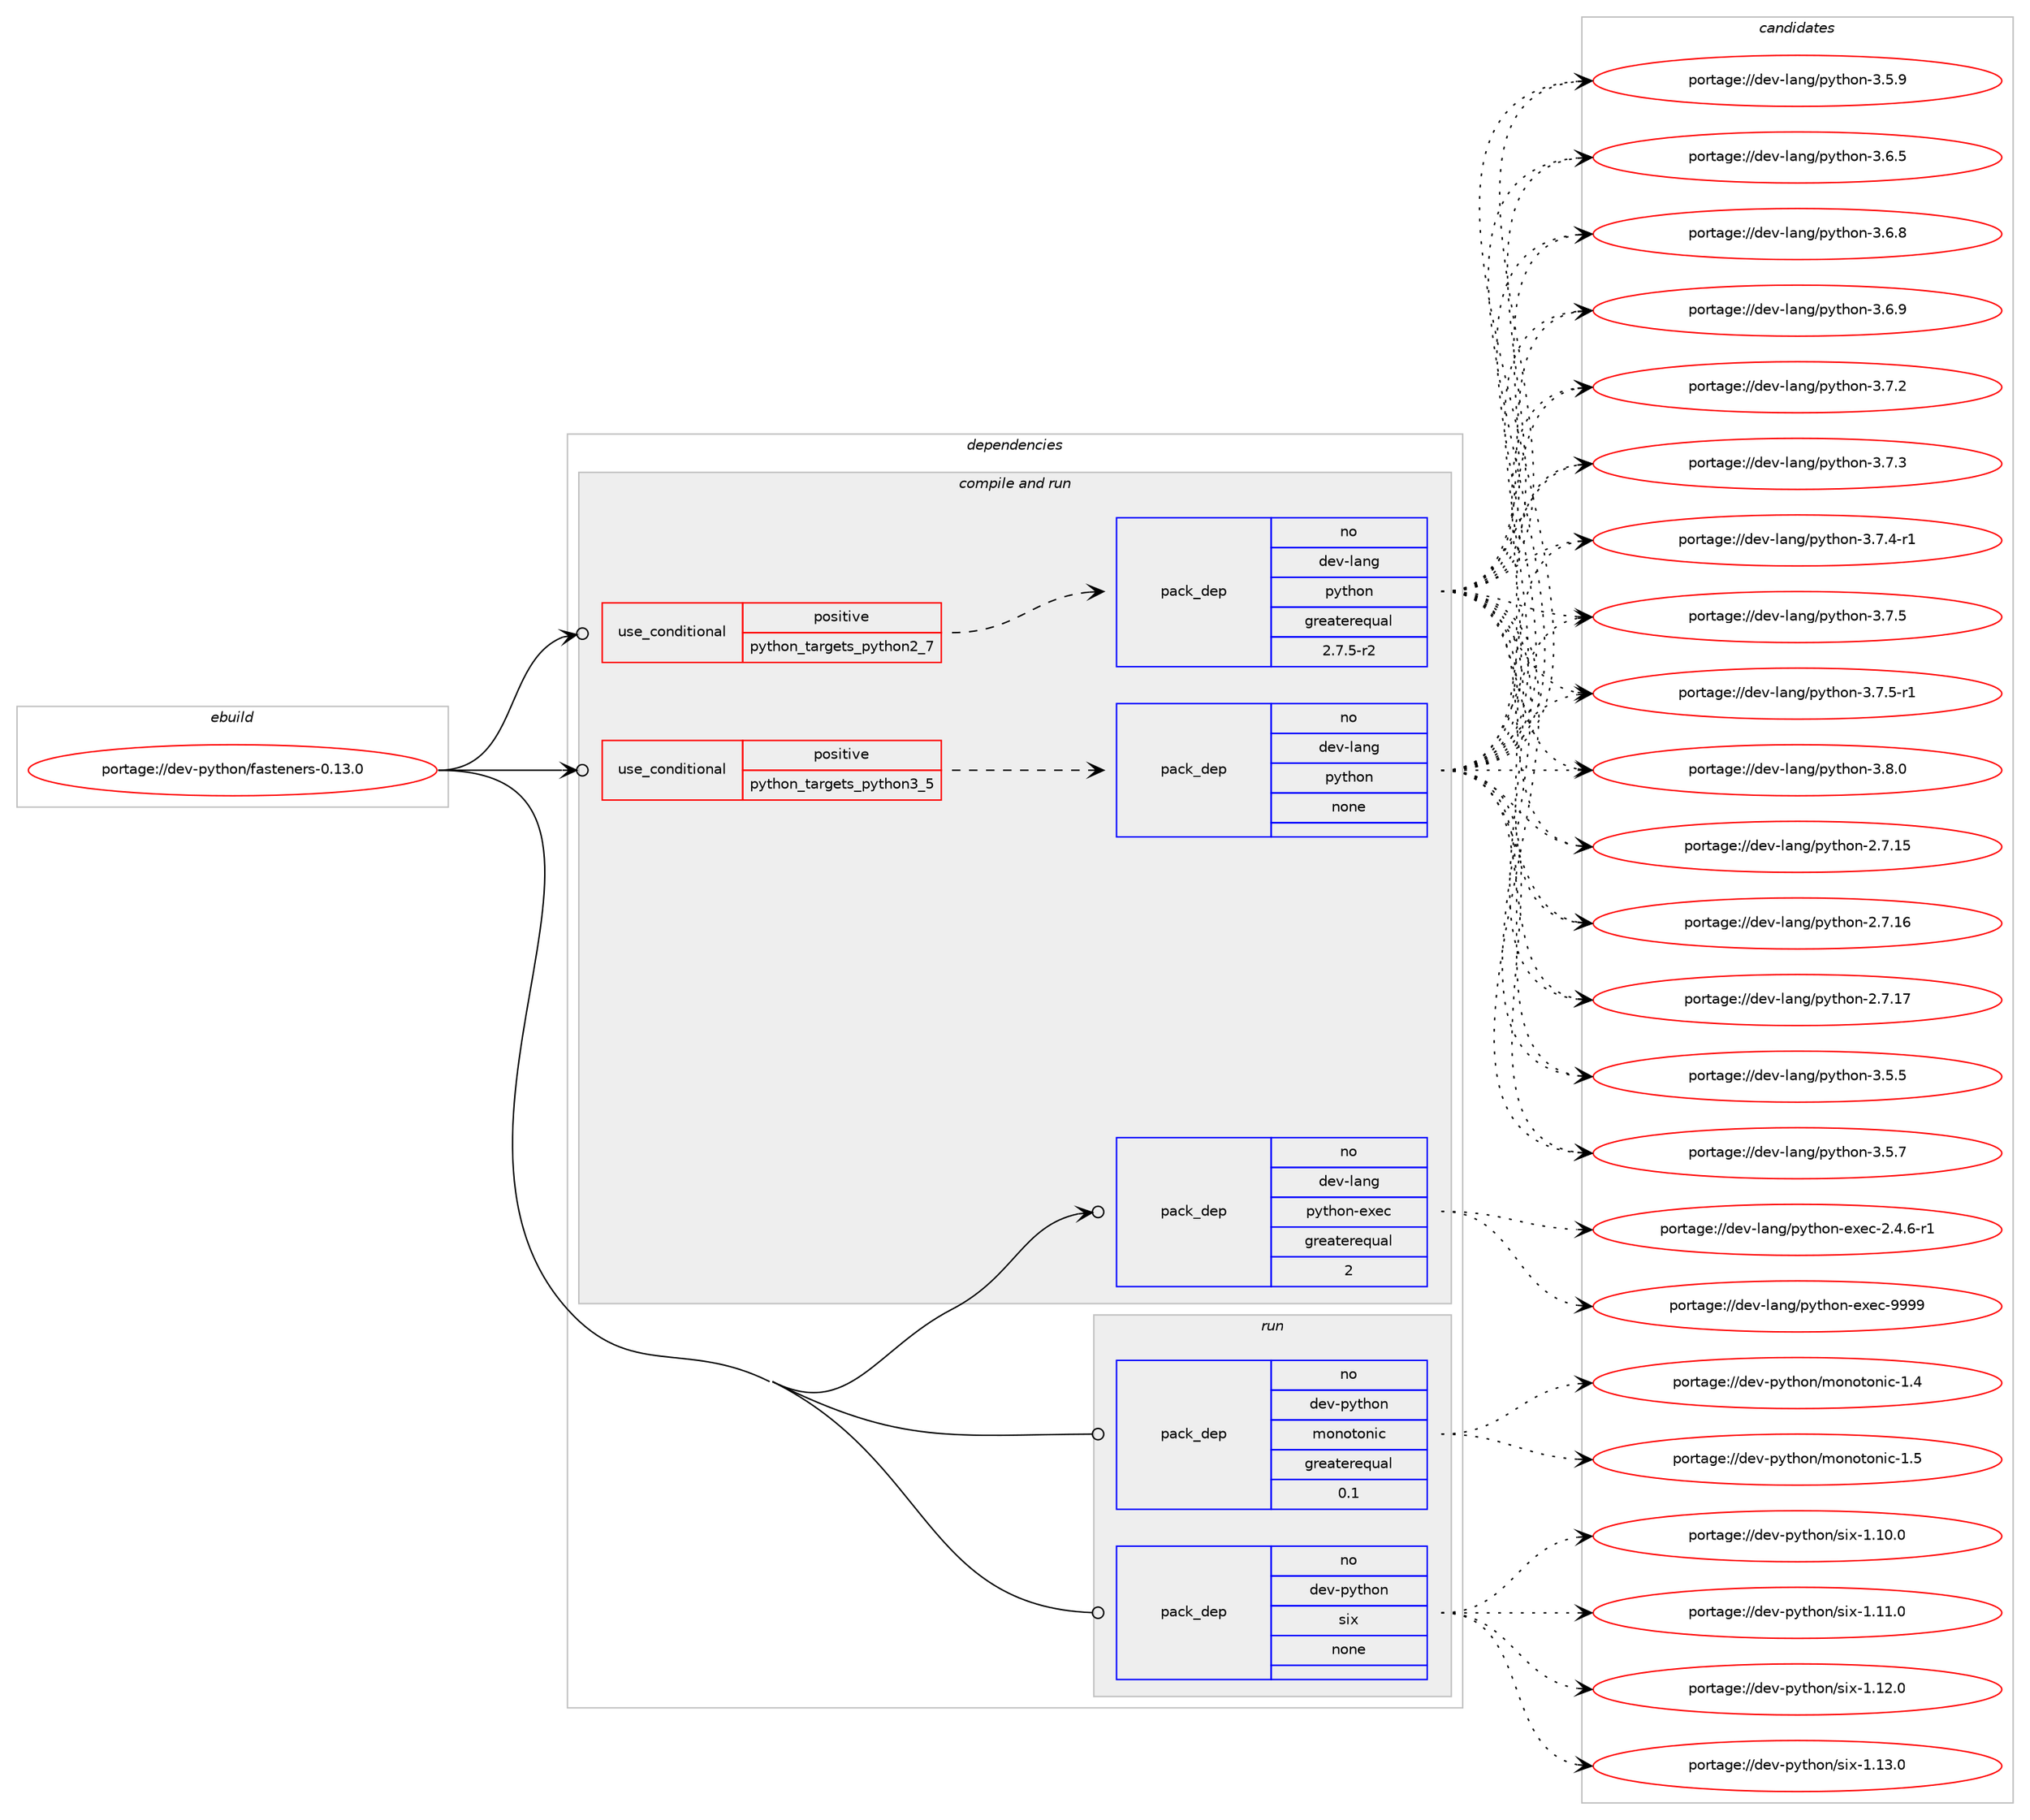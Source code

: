 digraph prolog {

# *************
# Graph options
# *************

newrank=true;
concentrate=true;
compound=true;
graph [rankdir=LR,fontname=Helvetica,fontsize=10,ranksep=1.5];#, ranksep=2.5, nodesep=0.2];
edge  [arrowhead=vee];
node  [fontname=Helvetica,fontsize=10];

# **********
# The ebuild
# **********

subgraph cluster_leftcol {
color=gray;
rank=same;
label=<<i>ebuild</i>>;
id [label="portage://dev-python/fasteners-0.13.0", color=red, width=4, href="../dev-python/fasteners-0.13.0.svg"];
}

# ****************
# The dependencies
# ****************

subgraph cluster_midcol {
color=gray;
label=<<i>dependencies</i>>;
subgraph cluster_compile {
fillcolor="#eeeeee";
style=filled;
label=<<i>compile</i>>;
}
subgraph cluster_compileandrun {
fillcolor="#eeeeee";
style=filled;
label=<<i>compile and run</i>>;
subgraph cond28382 {
dependency138679 [label=<<TABLE BORDER="0" CELLBORDER="1" CELLSPACING="0" CELLPADDING="4"><TR><TD ROWSPAN="3" CELLPADDING="10">use_conditional</TD></TR><TR><TD>positive</TD></TR><TR><TD>python_targets_python2_7</TD></TR></TABLE>>, shape=none, color=red];
subgraph pack106979 {
dependency138680 [label=<<TABLE BORDER="0" CELLBORDER="1" CELLSPACING="0" CELLPADDING="4" WIDTH="220"><TR><TD ROWSPAN="6" CELLPADDING="30">pack_dep</TD></TR><TR><TD WIDTH="110">no</TD></TR><TR><TD>dev-lang</TD></TR><TR><TD>python</TD></TR><TR><TD>greaterequal</TD></TR><TR><TD>2.7.5-r2</TD></TR></TABLE>>, shape=none, color=blue];
}
dependency138679:e -> dependency138680:w [weight=20,style="dashed",arrowhead="vee"];
}
id:e -> dependency138679:w [weight=20,style="solid",arrowhead="odotvee"];
subgraph cond28383 {
dependency138681 [label=<<TABLE BORDER="0" CELLBORDER="1" CELLSPACING="0" CELLPADDING="4"><TR><TD ROWSPAN="3" CELLPADDING="10">use_conditional</TD></TR><TR><TD>positive</TD></TR><TR><TD>python_targets_python3_5</TD></TR></TABLE>>, shape=none, color=red];
subgraph pack106980 {
dependency138682 [label=<<TABLE BORDER="0" CELLBORDER="1" CELLSPACING="0" CELLPADDING="4" WIDTH="220"><TR><TD ROWSPAN="6" CELLPADDING="30">pack_dep</TD></TR><TR><TD WIDTH="110">no</TD></TR><TR><TD>dev-lang</TD></TR><TR><TD>python</TD></TR><TR><TD>none</TD></TR><TR><TD></TD></TR></TABLE>>, shape=none, color=blue];
}
dependency138681:e -> dependency138682:w [weight=20,style="dashed",arrowhead="vee"];
}
id:e -> dependency138681:w [weight=20,style="solid",arrowhead="odotvee"];
subgraph pack106981 {
dependency138683 [label=<<TABLE BORDER="0" CELLBORDER="1" CELLSPACING="0" CELLPADDING="4" WIDTH="220"><TR><TD ROWSPAN="6" CELLPADDING="30">pack_dep</TD></TR><TR><TD WIDTH="110">no</TD></TR><TR><TD>dev-lang</TD></TR><TR><TD>python-exec</TD></TR><TR><TD>greaterequal</TD></TR><TR><TD>2</TD></TR></TABLE>>, shape=none, color=blue];
}
id:e -> dependency138683:w [weight=20,style="solid",arrowhead="odotvee"];
}
subgraph cluster_run {
fillcolor="#eeeeee";
style=filled;
label=<<i>run</i>>;
subgraph pack106982 {
dependency138684 [label=<<TABLE BORDER="0" CELLBORDER="1" CELLSPACING="0" CELLPADDING="4" WIDTH="220"><TR><TD ROWSPAN="6" CELLPADDING="30">pack_dep</TD></TR><TR><TD WIDTH="110">no</TD></TR><TR><TD>dev-python</TD></TR><TR><TD>monotonic</TD></TR><TR><TD>greaterequal</TD></TR><TR><TD>0.1</TD></TR></TABLE>>, shape=none, color=blue];
}
id:e -> dependency138684:w [weight=20,style="solid",arrowhead="odot"];
subgraph pack106983 {
dependency138685 [label=<<TABLE BORDER="0" CELLBORDER="1" CELLSPACING="0" CELLPADDING="4" WIDTH="220"><TR><TD ROWSPAN="6" CELLPADDING="30">pack_dep</TD></TR><TR><TD WIDTH="110">no</TD></TR><TR><TD>dev-python</TD></TR><TR><TD>six</TD></TR><TR><TD>none</TD></TR><TR><TD></TD></TR></TABLE>>, shape=none, color=blue];
}
id:e -> dependency138685:w [weight=20,style="solid",arrowhead="odot"];
}
}

# **************
# The candidates
# **************

subgraph cluster_choices {
rank=same;
color=gray;
label=<<i>candidates</i>>;

subgraph choice106979 {
color=black;
nodesep=1;
choiceportage10010111845108971101034711212111610411111045504655464953 [label="portage://dev-lang/python-2.7.15", color=red, width=4,href="../dev-lang/python-2.7.15.svg"];
choiceportage10010111845108971101034711212111610411111045504655464954 [label="portage://dev-lang/python-2.7.16", color=red, width=4,href="../dev-lang/python-2.7.16.svg"];
choiceportage10010111845108971101034711212111610411111045504655464955 [label="portage://dev-lang/python-2.7.17", color=red, width=4,href="../dev-lang/python-2.7.17.svg"];
choiceportage100101118451089711010347112121116104111110455146534653 [label="portage://dev-lang/python-3.5.5", color=red, width=4,href="../dev-lang/python-3.5.5.svg"];
choiceportage100101118451089711010347112121116104111110455146534655 [label="portage://dev-lang/python-3.5.7", color=red, width=4,href="../dev-lang/python-3.5.7.svg"];
choiceportage100101118451089711010347112121116104111110455146534657 [label="portage://dev-lang/python-3.5.9", color=red, width=4,href="../dev-lang/python-3.5.9.svg"];
choiceportage100101118451089711010347112121116104111110455146544653 [label="portage://dev-lang/python-3.6.5", color=red, width=4,href="../dev-lang/python-3.6.5.svg"];
choiceportage100101118451089711010347112121116104111110455146544656 [label="portage://dev-lang/python-3.6.8", color=red, width=4,href="../dev-lang/python-3.6.8.svg"];
choiceportage100101118451089711010347112121116104111110455146544657 [label="portage://dev-lang/python-3.6.9", color=red, width=4,href="../dev-lang/python-3.6.9.svg"];
choiceportage100101118451089711010347112121116104111110455146554650 [label="portage://dev-lang/python-3.7.2", color=red, width=4,href="../dev-lang/python-3.7.2.svg"];
choiceportage100101118451089711010347112121116104111110455146554651 [label="portage://dev-lang/python-3.7.3", color=red, width=4,href="../dev-lang/python-3.7.3.svg"];
choiceportage1001011184510897110103471121211161041111104551465546524511449 [label="portage://dev-lang/python-3.7.4-r1", color=red, width=4,href="../dev-lang/python-3.7.4-r1.svg"];
choiceportage100101118451089711010347112121116104111110455146554653 [label="portage://dev-lang/python-3.7.5", color=red, width=4,href="../dev-lang/python-3.7.5.svg"];
choiceportage1001011184510897110103471121211161041111104551465546534511449 [label="portage://dev-lang/python-3.7.5-r1", color=red, width=4,href="../dev-lang/python-3.7.5-r1.svg"];
choiceportage100101118451089711010347112121116104111110455146564648 [label="portage://dev-lang/python-3.8.0", color=red, width=4,href="../dev-lang/python-3.8.0.svg"];
dependency138680:e -> choiceportage10010111845108971101034711212111610411111045504655464953:w [style=dotted,weight="100"];
dependency138680:e -> choiceportage10010111845108971101034711212111610411111045504655464954:w [style=dotted,weight="100"];
dependency138680:e -> choiceportage10010111845108971101034711212111610411111045504655464955:w [style=dotted,weight="100"];
dependency138680:e -> choiceportage100101118451089711010347112121116104111110455146534653:w [style=dotted,weight="100"];
dependency138680:e -> choiceportage100101118451089711010347112121116104111110455146534655:w [style=dotted,weight="100"];
dependency138680:e -> choiceportage100101118451089711010347112121116104111110455146534657:w [style=dotted,weight="100"];
dependency138680:e -> choiceportage100101118451089711010347112121116104111110455146544653:w [style=dotted,weight="100"];
dependency138680:e -> choiceportage100101118451089711010347112121116104111110455146544656:w [style=dotted,weight="100"];
dependency138680:e -> choiceportage100101118451089711010347112121116104111110455146544657:w [style=dotted,weight="100"];
dependency138680:e -> choiceportage100101118451089711010347112121116104111110455146554650:w [style=dotted,weight="100"];
dependency138680:e -> choiceportage100101118451089711010347112121116104111110455146554651:w [style=dotted,weight="100"];
dependency138680:e -> choiceportage1001011184510897110103471121211161041111104551465546524511449:w [style=dotted,weight="100"];
dependency138680:e -> choiceportage100101118451089711010347112121116104111110455146554653:w [style=dotted,weight="100"];
dependency138680:e -> choiceportage1001011184510897110103471121211161041111104551465546534511449:w [style=dotted,weight="100"];
dependency138680:e -> choiceportage100101118451089711010347112121116104111110455146564648:w [style=dotted,weight="100"];
}
subgraph choice106980 {
color=black;
nodesep=1;
choiceportage10010111845108971101034711212111610411111045504655464953 [label="portage://dev-lang/python-2.7.15", color=red, width=4,href="../dev-lang/python-2.7.15.svg"];
choiceportage10010111845108971101034711212111610411111045504655464954 [label="portage://dev-lang/python-2.7.16", color=red, width=4,href="../dev-lang/python-2.7.16.svg"];
choiceportage10010111845108971101034711212111610411111045504655464955 [label="portage://dev-lang/python-2.7.17", color=red, width=4,href="../dev-lang/python-2.7.17.svg"];
choiceportage100101118451089711010347112121116104111110455146534653 [label="portage://dev-lang/python-3.5.5", color=red, width=4,href="../dev-lang/python-3.5.5.svg"];
choiceportage100101118451089711010347112121116104111110455146534655 [label="portage://dev-lang/python-3.5.7", color=red, width=4,href="../dev-lang/python-3.5.7.svg"];
choiceportage100101118451089711010347112121116104111110455146534657 [label="portage://dev-lang/python-3.5.9", color=red, width=4,href="../dev-lang/python-3.5.9.svg"];
choiceportage100101118451089711010347112121116104111110455146544653 [label="portage://dev-lang/python-3.6.5", color=red, width=4,href="../dev-lang/python-3.6.5.svg"];
choiceportage100101118451089711010347112121116104111110455146544656 [label="portage://dev-lang/python-3.6.8", color=red, width=4,href="../dev-lang/python-3.6.8.svg"];
choiceportage100101118451089711010347112121116104111110455146544657 [label="portage://dev-lang/python-3.6.9", color=red, width=4,href="../dev-lang/python-3.6.9.svg"];
choiceportage100101118451089711010347112121116104111110455146554650 [label="portage://dev-lang/python-3.7.2", color=red, width=4,href="../dev-lang/python-3.7.2.svg"];
choiceportage100101118451089711010347112121116104111110455146554651 [label="portage://dev-lang/python-3.7.3", color=red, width=4,href="../dev-lang/python-3.7.3.svg"];
choiceportage1001011184510897110103471121211161041111104551465546524511449 [label="portage://dev-lang/python-3.7.4-r1", color=red, width=4,href="../dev-lang/python-3.7.4-r1.svg"];
choiceportage100101118451089711010347112121116104111110455146554653 [label="portage://dev-lang/python-3.7.5", color=red, width=4,href="../dev-lang/python-3.7.5.svg"];
choiceportage1001011184510897110103471121211161041111104551465546534511449 [label="portage://dev-lang/python-3.7.5-r1", color=red, width=4,href="../dev-lang/python-3.7.5-r1.svg"];
choiceportage100101118451089711010347112121116104111110455146564648 [label="portage://dev-lang/python-3.8.0", color=red, width=4,href="../dev-lang/python-3.8.0.svg"];
dependency138682:e -> choiceportage10010111845108971101034711212111610411111045504655464953:w [style=dotted,weight="100"];
dependency138682:e -> choiceportage10010111845108971101034711212111610411111045504655464954:w [style=dotted,weight="100"];
dependency138682:e -> choiceportage10010111845108971101034711212111610411111045504655464955:w [style=dotted,weight="100"];
dependency138682:e -> choiceportage100101118451089711010347112121116104111110455146534653:w [style=dotted,weight="100"];
dependency138682:e -> choiceportage100101118451089711010347112121116104111110455146534655:w [style=dotted,weight="100"];
dependency138682:e -> choiceportage100101118451089711010347112121116104111110455146534657:w [style=dotted,weight="100"];
dependency138682:e -> choiceportage100101118451089711010347112121116104111110455146544653:w [style=dotted,weight="100"];
dependency138682:e -> choiceportage100101118451089711010347112121116104111110455146544656:w [style=dotted,weight="100"];
dependency138682:e -> choiceportage100101118451089711010347112121116104111110455146544657:w [style=dotted,weight="100"];
dependency138682:e -> choiceportage100101118451089711010347112121116104111110455146554650:w [style=dotted,weight="100"];
dependency138682:e -> choiceportage100101118451089711010347112121116104111110455146554651:w [style=dotted,weight="100"];
dependency138682:e -> choiceportage1001011184510897110103471121211161041111104551465546524511449:w [style=dotted,weight="100"];
dependency138682:e -> choiceportage100101118451089711010347112121116104111110455146554653:w [style=dotted,weight="100"];
dependency138682:e -> choiceportage1001011184510897110103471121211161041111104551465546534511449:w [style=dotted,weight="100"];
dependency138682:e -> choiceportage100101118451089711010347112121116104111110455146564648:w [style=dotted,weight="100"];
}
subgraph choice106981 {
color=black;
nodesep=1;
choiceportage10010111845108971101034711212111610411111045101120101994550465246544511449 [label="portage://dev-lang/python-exec-2.4.6-r1", color=red, width=4,href="../dev-lang/python-exec-2.4.6-r1.svg"];
choiceportage10010111845108971101034711212111610411111045101120101994557575757 [label="portage://dev-lang/python-exec-9999", color=red, width=4,href="../dev-lang/python-exec-9999.svg"];
dependency138683:e -> choiceportage10010111845108971101034711212111610411111045101120101994550465246544511449:w [style=dotted,weight="100"];
dependency138683:e -> choiceportage10010111845108971101034711212111610411111045101120101994557575757:w [style=dotted,weight="100"];
}
subgraph choice106982 {
color=black;
nodesep=1;
choiceportage10010111845112121116104111110471091111101111161111101059945494652 [label="portage://dev-python/monotonic-1.4", color=red, width=4,href="../dev-python/monotonic-1.4.svg"];
choiceportage10010111845112121116104111110471091111101111161111101059945494653 [label="portage://dev-python/monotonic-1.5", color=red, width=4,href="../dev-python/monotonic-1.5.svg"];
dependency138684:e -> choiceportage10010111845112121116104111110471091111101111161111101059945494652:w [style=dotted,weight="100"];
dependency138684:e -> choiceportage10010111845112121116104111110471091111101111161111101059945494653:w [style=dotted,weight="100"];
}
subgraph choice106983 {
color=black;
nodesep=1;
choiceportage100101118451121211161041111104711510512045494649484648 [label="portage://dev-python/six-1.10.0", color=red, width=4,href="../dev-python/six-1.10.0.svg"];
choiceportage100101118451121211161041111104711510512045494649494648 [label="portage://dev-python/six-1.11.0", color=red, width=4,href="../dev-python/six-1.11.0.svg"];
choiceportage100101118451121211161041111104711510512045494649504648 [label="portage://dev-python/six-1.12.0", color=red, width=4,href="../dev-python/six-1.12.0.svg"];
choiceportage100101118451121211161041111104711510512045494649514648 [label="portage://dev-python/six-1.13.0", color=red, width=4,href="../dev-python/six-1.13.0.svg"];
dependency138685:e -> choiceportage100101118451121211161041111104711510512045494649484648:w [style=dotted,weight="100"];
dependency138685:e -> choiceportage100101118451121211161041111104711510512045494649494648:w [style=dotted,weight="100"];
dependency138685:e -> choiceportage100101118451121211161041111104711510512045494649504648:w [style=dotted,weight="100"];
dependency138685:e -> choiceportage100101118451121211161041111104711510512045494649514648:w [style=dotted,weight="100"];
}
}

}
